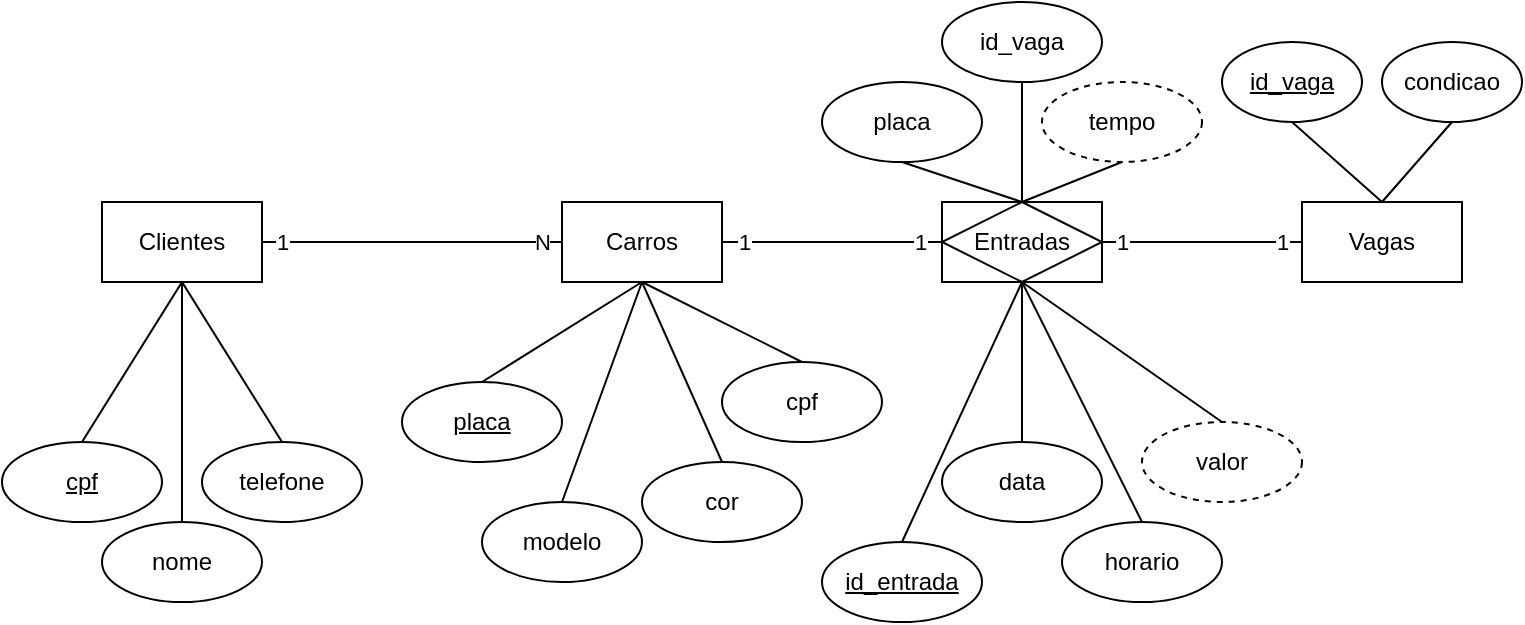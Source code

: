<mxfile version="20.4.0" type="device"><diagram id="9VlAO_K90d9oFCBLN7uv" name="Página-1"><mxGraphModel dx="1422" dy="762" grid="1" gridSize="10" guides="1" tooltips="1" connect="1" arrows="1" fold="1" page="1" pageScale="1" pageWidth="827" pageHeight="1169" math="0" shadow="0"><root><mxCell id="0"/><mxCell id="1" parent="0"/><mxCell id="wmFZhEVRPDPV7kqzlu8k-2" value="Clientes" style="whiteSpace=wrap;html=1;align=center;" parent="1" vertex="1"><mxGeometry x="80" y="120" width="80" height="40" as="geometry"/></mxCell><mxCell id="wmFZhEVRPDPV7kqzlu8k-3" value="Carros" style="whiteSpace=wrap;html=1;align=center;" parent="1" vertex="1"><mxGeometry x="310" y="120" width="80" height="40" as="geometry"/></mxCell><mxCell id="wmFZhEVRPDPV7kqzlu8k-4" value="Vagas" style="whiteSpace=wrap;html=1;align=center;" parent="1" vertex="1"><mxGeometry x="680" y="120" width="80" height="40" as="geometry"/></mxCell><mxCell id="wmFZhEVRPDPV7kqzlu8k-6" value="nome" style="ellipse;whiteSpace=wrap;html=1;align=center;" parent="1" vertex="1"><mxGeometry x="80" y="280" width="80" height="40" as="geometry"/></mxCell><mxCell id="wmFZhEVRPDPV7kqzlu8k-7" value="modelo" style="ellipse;whiteSpace=wrap;html=1;align=center;" parent="1" vertex="1"><mxGeometry x="270" y="270" width="80" height="40" as="geometry"/></mxCell><mxCell id="wmFZhEVRPDPV7kqzlu8k-8" value="cor" style="ellipse;whiteSpace=wrap;html=1;align=center;" parent="1" vertex="1"><mxGeometry x="350" y="250" width="80" height="40" as="geometry"/></mxCell><mxCell id="wmFZhEVRPDPV7kqzlu8k-9" value="cpf" style="ellipse;whiteSpace=wrap;html=1;align=center;fontStyle=4;" parent="1" vertex="1"><mxGeometry x="30" y="240" width="80" height="40" as="geometry"/></mxCell><mxCell id="wmFZhEVRPDPV7kqzlu8k-10" value="placa" style="ellipse;whiteSpace=wrap;html=1;align=center;fontStyle=4;" parent="1" vertex="1"><mxGeometry x="230" y="210" width="80" height="40" as="geometry"/></mxCell><mxCell id="wmFZhEVRPDPV7kqzlu8k-11" value="" style="endArrow=none;html=1;rounded=0;exitX=0.5;exitY=0;exitDx=0;exitDy=0;entryX=0.5;entryY=1;entryDx=0;entryDy=0;" parent="1" source="wmFZhEVRPDPV7kqzlu8k-10" target="wmFZhEVRPDPV7kqzlu8k-3" edge="1"><mxGeometry relative="1" as="geometry"><mxPoint x="380" y="390" as="sourcePoint"/><mxPoint x="540" y="390" as="targetPoint"/></mxGeometry></mxCell><mxCell id="wmFZhEVRPDPV7kqzlu8k-12" value="" style="endArrow=none;html=1;rounded=0;exitX=0.5;exitY=1;exitDx=0;exitDy=0;entryX=0.5;entryY=0;entryDx=0;entryDy=0;" parent="1" source="wmFZhEVRPDPV7kqzlu8k-3" target="wmFZhEVRPDPV7kqzlu8k-8" edge="1"><mxGeometry relative="1" as="geometry"><mxPoint x="300" y="250" as="sourcePoint"/><mxPoint x="380" y="190" as="targetPoint"/></mxGeometry></mxCell><mxCell id="wmFZhEVRPDPV7kqzlu8k-13" value="" style="endArrow=none;html=1;rounded=0;exitX=0.5;exitY=0;exitDx=0;exitDy=0;entryX=0.5;entryY=1;entryDx=0;entryDy=0;" parent="1" source="wmFZhEVRPDPV7kqzlu8k-7" target="wmFZhEVRPDPV7kqzlu8k-3" edge="1"><mxGeometry relative="1" as="geometry"><mxPoint x="360" y="170" as="sourcePoint"/><mxPoint x="420" y="250" as="targetPoint"/></mxGeometry></mxCell><mxCell id="wmFZhEVRPDPV7kqzlu8k-14" value="" style="endArrow=none;html=1;rounded=0;exitX=0.5;exitY=0;exitDx=0;exitDy=0;entryX=0.5;entryY=1;entryDx=0;entryDy=0;" parent="1" source="wmFZhEVRPDPV7kqzlu8k-9" target="wmFZhEVRPDPV7kqzlu8k-2" edge="1"><mxGeometry relative="1" as="geometry"><mxPoint x="250" y="250" as="sourcePoint"/><mxPoint x="160" y="200" as="targetPoint"/></mxGeometry></mxCell><mxCell id="wmFZhEVRPDPV7kqzlu8k-15" value="" style="endArrow=none;html=1;rounded=0;exitX=0.5;exitY=0;exitDx=0;exitDy=0;entryX=0.5;entryY=1;entryDx=0;entryDy=0;" parent="1" source="wmFZhEVRPDPV7kqzlu8k-6" target="wmFZhEVRPDPV7kqzlu8k-2" edge="1"><mxGeometry relative="1" as="geometry"><mxPoint x="310" y="290" as="sourcePoint"/><mxPoint x="310" y="170" as="targetPoint"/></mxGeometry></mxCell><mxCell id="wmFZhEVRPDPV7kqzlu8k-16" value="telefone" style="ellipse;whiteSpace=wrap;html=1;align=center;" parent="1" vertex="1"><mxGeometry x="130" y="240" width="80" height="40" as="geometry"/></mxCell><mxCell id="wmFZhEVRPDPV7kqzlu8k-17" value="" style="endArrow=none;html=1;rounded=0;exitX=0.5;exitY=1;exitDx=0;exitDy=0;entryX=0.5;entryY=0;entryDx=0;entryDy=0;" parent="1" source="wmFZhEVRPDPV7kqzlu8k-2" target="wmFZhEVRPDPV7kqzlu8k-16" edge="1"><mxGeometry relative="1" as="geometry"><mxPoint x="310" y="170" as="sourcePoint"/><mxPoint x="370" y="250" as="targetPoint"/></mxGeometry></mxCell><mxCell id="wmFZhEVRPDPV7kqzlu8k-18" value="cpf" style="ellipse;whiteSpace=wrap;html=1;align=center;" parent="1" vertex="1"><mxGeometry x="390" y="200" width="80" height="40" as="geometry"/></mxCell><mxCell id="wmFZhEVRPDPV7kqzlu8k-22" value="" style="endArrow=none;html=1;rounded=0;exitX=0.5;exitY=0;exitDx=0;exitDy=0;entryX=0.5;entryY=1;entryDx=0;entryDy=0;" parent="1" source="wmFZhEVRPDPV7kqzlu8k-18" target="wmFZhEVRPDPV7kqzlu8k-3" edge="1"><mxGeometry relative="1" as="geometry"><mxPoint x="360" y="170" as="sourcePoint"/><mxPoint x="420" y="250" as="targetPoint"/></mxGeometry></mxCell><mxCell id="wmFZhEVRPDPV7kqzlu8k-23" value="N" style="endArrow=none;html=1;rounded=0;exitX=1;exitY=0.5;exitDx=0;exitDy=0;entryX=0;entryY=0.5;entryDx=0;entryDy=0;" parent="1" source="wmFZhEVRPDPV7kqzlu8k-2" target="wmFZhEVRPDPV7kqzlu8k-3" edge="1"><mxGeometry x="0.867" relative="1" as="geometry"><mxPoint x="330" y="390" as="sourcePoint"/><mxPoint x="490" y="390" as="targetPoint"/><mxPoint as="offset"/></mxGeometry></mxCell><mxCell id="wmFZhEVRPDPV7kqzlu8k-24" value="1" style="edgeLabel;html=1;align=center;verticalAlign=middle;resizable=0;points=[];" parent="wmFZhEVRPDPV7kqzlu8k-23" vertex="1" connectable="0"><mxGeometry x="-0.698" relative="1" as="geometry"><mxPoint x="-13" as="offset"/></mxGeometry></mxCell><mxCell id="wmFZhEVRPDPV7kqzlu8k-25" value="condicao" style="ellipse;whiteSpace=wrap;html=1;align=center;" parent="1" vertex="1"><mxGeometry x="720" y="40" width="70" height="40" as="geometry"/></mxCell><mxCell id="wmFZhEVRPDPV7kqzlu8k-27" value="id_vaga" style="ellipse;whiteSpace=wrap;html=1;align=center;fontStyle=4;" parent="1" vertex="1"><mxGeometry x="640" y="40" width="70" height="40" as="geometry"/></mxCell><mxCell id="wmFZhEVRPDPV7kqzlu8k-28" value="" style="endArrow=none;html=1;rounded=0;exitX=0.5;exitY=1;exitDx=0;exitDy=0;entryX=0.5;entryY=0;entryDx=0;entryDy=0;" parent="1" source="wmFZhEVRPDPV7kqzlu8k-27" target="wmFZhEVRPDPV7kqzlu8k-4" edge="1"><mxGeometry relative="1" as="geometry"><mxPoint x="764" y="410" as="sourcePoint"/><mxPoint x="734" y="180" as="targetPoint"/></mxGeometry></mxCell><mxCell id="wmFZhEVRPDPV7kqzlu8k-30" value="" style="endArrow=none;html=1;rounded=0;exitX=0.5;exitY=1;exitDx=0;exitDy=0;entryX=0.5;entryY=0;entryDx=0;entryDy=0;" parent="1" source="wmFZhEVRPDPV7kqzlu8k-25" target="wmFZhEVRPDPV7kqzlu8k-4" edge="1"><mxGeometry relative="1" as="geometry"><mxPoint x="744" y="190" as="sourcePoint"/><mxPoint x="734" y="180" as="targetPoint"/></mxGeometry></mxCell><mxCell id="wmFZhEVRPDPV7kqzlu8k-42" value="Entradas" style="shape=associativeEntity;whiteSpace=wrap;html=1;align=center;" parent="1" vertex="1"><mxGeometry x="500" y="120" width="80" height="40" as="geometry"/></mxCell><mxCell id="wmFZhEVRPDPV7kqzlu8k-45" value="" style="endArrow=none;html=1;rounded=0;exitX=0.5;exitY=1;exitDx=0;exitDy=0;entryX=0.5;entryY=0;entryDx=0;entryDy=0;" parent="1" source="-_g6nJXVYEwQgmEcVHX--2" target="wmFZhEVRPDPV7kqzlu8k-42" edge="1"><mxGeometry relative="1" as="geometry"><mxPoint x="495" y="80" as="sourcePoint"/><mxPoint x="540" y="120" as="targetPoint"/></mxGeometry></mxCell><mxCell id="wmFZhEVRPDPV7kqzlu8k-46" value="" style="endArrow=none;html=1;rounded=0;exitX=0.5;exitY=1;exitDx=0;exitDy=0;entryX=0.5;entryY=0;entryDx=0;entryDy=0;" parent="1" source="-_g6nJXVYEwQgmEcVHX--1" target="wmFZhEVRPDPV7kqzlu8k-42" edge="1"><mxGeometry relative="1" as="geometry"><mxPoint x="575" y="80" as="sourcePoint"/><mxPoint x="540" y="120" as="targetPoint"/></mxGeometry></mxCell><mxCell id="wmFZhEVRPDPV7kqzlu8k-47" value="data" style="ellipse;whiteSpace=wrap;html=1;align=center;" parent="1" vertex="1"><mxGeometry x="500" y="240" width="80" height="40" as="geometry"/></mxCell><mxCell id="wmFZhEVRPDPV7kqzlu8k-48" value="id_entrada" style="ellipse;whiteSpace=wrap;html=1;align=center;fontStyle=4;" parent="1" vertex="1"><mxGeometry x="440" y="290" width="80" height="40" as="geometry"/></mxCell><mxCell id="wmFZhEVRPDPV7kqzlu8k-49" value="" style="endArrow=none;html=1;rounded=0;exitX=0.5;exitY=0;exitDx=0;exitDy=0;entryX=0.5;entryY=1;entryDx=0;entryDy=0;" parent="1" source="wmFZhEVRPDPV7kqzlu8k-48" target="wmFZhEVRPDPV7kqzlu8k-42" edge="1"><mxGeometry relative="1" as="geometry"><mxPoint x="670" y="250" as="sourcePoint"/><mxPoint x="540" y="170" as="targetPoint"/></mxGeometry></mxCell><mxCell id="wmFZhEVRPDPV7kqzlu8k-50" value="" style="endArrow=none;html=1;rounded=0;exitX=0.5;exitY=0;exitDx=0;exitDy=0;entryX=0.5;entryY=1;entryDx=0;entryDy=0;" parent="1" source="wmFZhEVRPDPV7kqzlu8k-47" target="wmFZhEVRPDPV7kqzlu8k-42" edge="1"><mxGeometry relative="1" as="geometry"><mxPoint x="730" y="290" as="sourcePoint"/><mxPoint x="550" y="180" as="targetPoint"/></mxGeometry></mxCell><mxCell id="wmFZhEVRPDPV7kqzlu8k-51" value="horario" style="ellipse;whiteSpace=wrap;html=1;align=center;" parent="1" vertex="1"><mxGeometry x="560" y="280" width="80" height="40" as="geometry"/></mxCell><mxCell id="wmFZhEVRPDPV7kqzlu8k-52" value="" style="endArrow=none;html=1;rounded=0;entryX=0.5;entryY=0;entryDx=0;entryDy=0;exitX=0.5;exitY=1;exitDx=0;exitDy=0;" parent="1" source="wmFZhEVRPDPV7kqzlu8k-42" target="wmFZhEVRPDPV7kqzlu8k-51" edge="1"><mxGeometry relative="1" as="geometry"><mxPoint x="570" y="180" as="sourcePoint"/><mxPoint x="790" y="250" as="targetPoint"/></mxGeometry></mxCell><mxCell id="wmFZhEVRPDPV7kqzlu8k-53" value="valor" style="ellipse;whiteSpace=wrap;html=1;align=center;dashed=1;" parent="1" vertex="1"><mxGeometry x="600" y="230" width="80" height="40" as="geometry"/></mxCell><mxCell id="wmFZhEVRPDPV7kqzlu8k-54" value="" style="endArrow=none;html=1;rounded=0;entryX=0.5;entryY=0;entryDx=0;entryDy=0;exitX=0.5;exitY=1;exitDx=0;exitDy=0;" parent="1" source="wmFZhEVRPDPV7kqzlu8k-42" target="wmFZhEVRPDPV7kqzlu8k-53" edge="1"><mxGeometry relative="1" as="geometry"><mxPoint x="550" y="170" as="sourcePoint"/><mxPoint x="600" y="250" as="targetPoint"/></mxGeometry></mxCell><mxCell id="wmFZhEVRPDPV7kqzlu8k-55" value="1" style="endArrow=none;html=1;rounded=0;entryX=0;entryY=0.5;entryDx=0;entryDy=0;exitX=1;exitY=0.5;exitDx=0;exitDy=0;" parent="1" source="wmFZhEVRPDPV7kqzlu8k-42" target="wmFZhEVRPDPV7kqzlu8k-4" edge="1"><mxGeometry x="0.8" relative="1" as="geometry"><mxPoint x="610" y="140" as="sourcePoint"/><mxPoint x="740" y="139.71" as="targetPoint"/><mxPoint as="offset"/></mxGeometry></mxCell><mxCell id="wmFZhEVRPDPV7kqzlu8k-57" value="1" style="edgeLabel;html=1;align=center;verticalAlign=middle;resizable=0;points=[];" parent="wmFZhEVRPDPV7kqzlu8k-55" vertex="1" connectable="0"><mxGeometry x="-0.86" relative="1" as="geometry"><mxPoint x="3" as="offset"/></mxGeometry></mxCell><mxCell id="wmFZhEVRPDPV7kqzlu8k-58" value="1" style="endArrow=none;html=1;rounded=0;exitX=1;exitY=0.5;exitDx=0;exitDy=0;entryX=0;entryY=0.5;entryDx=0;entryDy=0;" parent="1" source="wmFZhEVRPDPV7kqzlu8k-3" target="wmFZhEVRPDPV7kqzlu8k-42" edge="1"><mxGeometry x="0.8" relative="1" as="geometry"><mxPoint x="400" y="139.71" as="sourcePoint"/><mxPoint x="470" y="150" as="targetPoint"/><mxPoint as="offset"/></mxGeometry></mxCell><mxCell id="wmFZhEVRPDPV7kqzlu8k-59" value="1" style="edgeLabel;html=1;align=center;verticalAlign=middle;resizable=0;points=[];" parent="wmFZhEVRPDPV7kqzlu8k-58" vertex="1" connectable="0"><mxGeometry x="-0.86" relative="1" as="geometry"><mxPoint x="3" as="offset"/></mxGeometry></mxCell><mxCell id="-_g6nJXVYEwQgmEcVHX--1" value="tempo" style="ellipse;whiteSpace=wrap;html=1;align=center;dashed=1;" parent="1" vertex="1"><mxGeometry x="550" y="60" width="80" height="40" as="geometry"/></mxCell><mxCell id="-_g6nJXVYEwQgmEcVHX--2" value="placa" style="ellipse;whiteSpace=wrap;html=1;align=center;" parent="1" vertex="1"><mxGeometry x="440" y="60" width="80" height="40" as="geometry"/></mxCell><mxCell id="-_g6nJXVYEwQgmEcVHX--4" value="" style="endArrow=none;html=1;rounded=0;exitX=0.5;exitY=1;exitDx=0;exitDy=0;" parent="1" source="lHeQq7zHJxFm2YPaojSy-1" edge="1"><mxGeometry relative="1" as="geometry"><mxPoint x="540" y="60" as="sourcePoint"/><mxPoint x="540" y="120" as="targetPoint"/></mxGeometry></mxCell><mxCell id="lHeQq7zHJxFm2YPaojSy-1" value="id_vaga" style="ellipse;whiteSpace=wrap;html=1;align=center;" vertex="1" parent="1"><mxGeometry x="500" y="20" width="80" height="40" as="geometry"/></mxCell></root></mxGraphModel></diagram></mxfile>